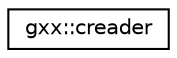 digraph "Graphical Class Hierarchy"
{
  edge [fontname="Helvetica",fontsize="10",labelfontname="Helvetica",labelfontsize="10"];
  node [fontname="Helvetica",fontsize="10",shape=record];
  rankdir="LR";
  Node1 [label="gxx::creader",height=0.2,width=0.4,color="black", fillcolor="white", style="filled",URL="$classgxx_1_1creader.html"];
}
